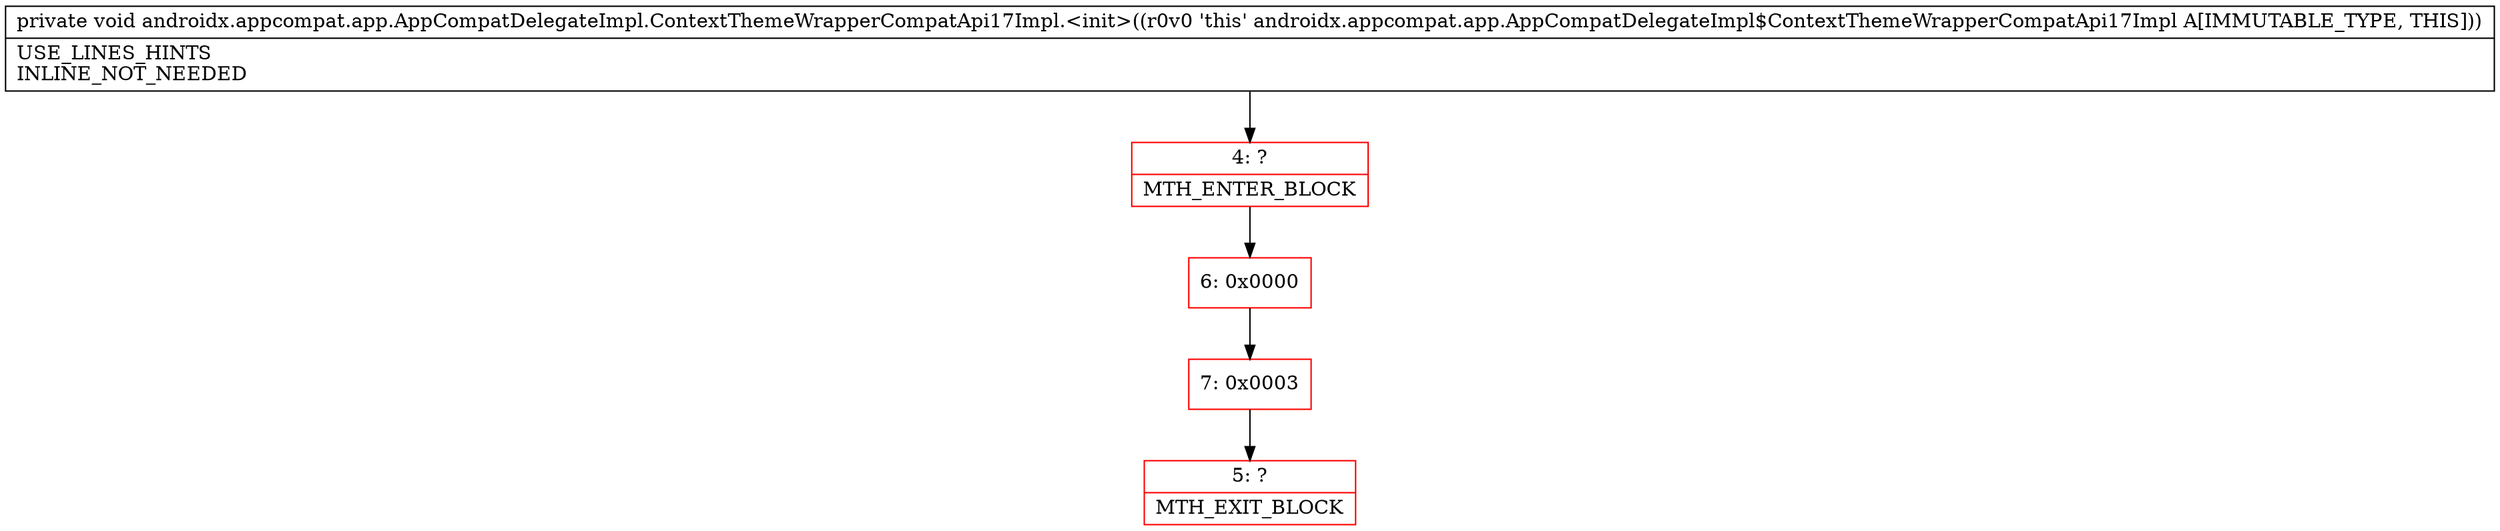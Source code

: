 digraph "CFG forandroidx.appcompat.app.AppCompatDelegateImpl.ContextThemeWrapperCompatApi17Impl.\<init\>()V" {
subgraph cluster_Region_1373159204 {
label = "R(0)";
node [shape=record,color=blue];
}
Node_4 [shape=record,color=red,label="{4\:\ ?|MTH_ENTER_BLOCK\l}"];
Node_6 [shape=record,color=red,label="{6\:\ 0x0000}"];
Node_7 [shape=record,color=red,label="{7\:\ 0x0003}"];
Node_5 [shape=record,color=red,label="{5\:\ ?|MTH_EXIT_BLOCK\l}"];
MethodNode[shape=record,label="{private void androidx.appcompat.app.AppCompatDelegateImpl.ContextThemeWrapperCompatApi17Impl.\<init\>((r0v0 'this' androidx.appcompat.app.AppCompatDelegateImpl$ContextThemeWrapperCompatApi17Impl A[IMMUTABLE_TYPE, THIS]))  | USE_LINES_HINTS\lINLINE_NOT_NEEDED\l}"];
MethodNode -> Node_4;Node_4 -> Node_6;
Node_6 -> Node_7;
Node_7 -> Node_5;
}

